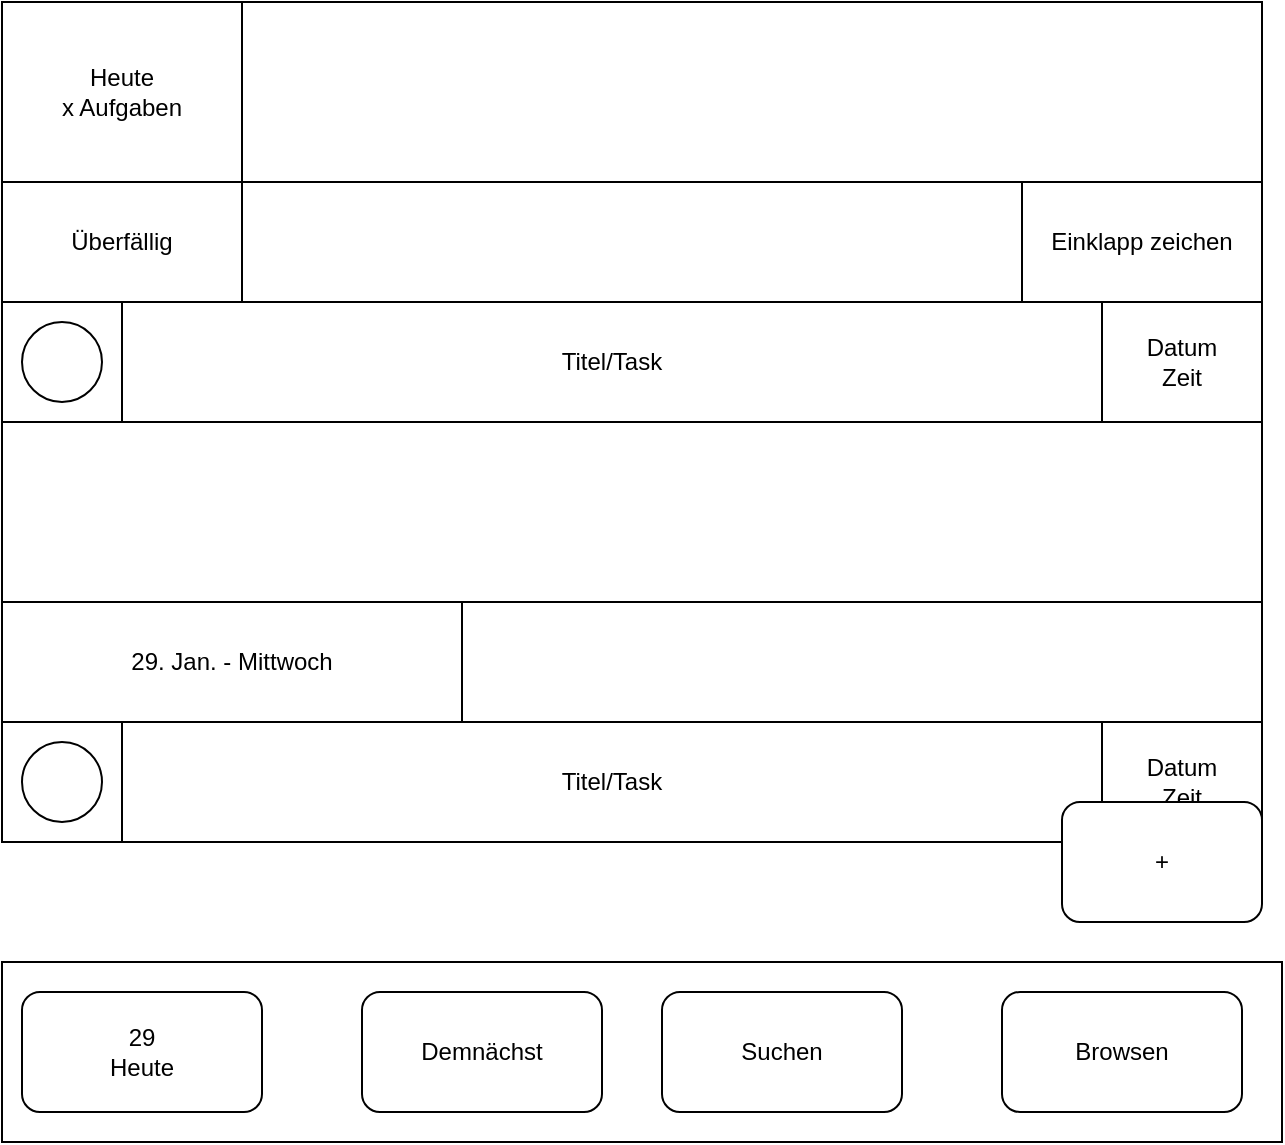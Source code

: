<mxfile version="26.0.4">
  <diagram name="Seite-1" id="vembz-k1M_uIDPdcXSsB">
    <mxGraphModel dx="1216" dy="655" grid="1" gridSize="10" guides="1" tooltips="1" connect="1" arrows="1" fold="1" page="1" pageScale="1" pageWidth="1169" pageHeight="827" math="0" shadow="0">
      <root>
        <mxCell id="0" />
        <mxCell id="1" parent="0" />
        <mxCell id="sZ_4-mn3go4B8Lr2ESdX-1" value="" style="rounded=0;whiteSpace=wrap;html=1;" vertex="1" parent="1">
          <mxGeometry x="120" y="80" width="630" height="90" as="geometry" />
        </mxCell>
        <mxCell id="sZ_4-mn3go4B8Lr2ESdX-2" value="Heute&lt;br&gt;x Aufgaben" style="rounded=0;whiteSpace=wrap;html=1;" vertex="1" parent="1">
          <mxGeometry x="120" y="80" width="120" height="90" as="geometry" />
        </mxCell>
        <mxCell id="sZ_4-mn3go4B8Lr2ESdX-3" value="" style="rounded=0;whiteSpace=wrap;html=1;" vertex="1" parent="1">
          <mxGeometry x="120" y="170" width="630" height="60" as="geometry" />
        </mxCell>
        <mxCell id="sZ_4-mn3go4B8Lr2ESdX-4" value="Überfällig" style="rounded=0;whiteSpace=wrap;html=1;" vertex="1" parent="1">
          <mxGeometry x="120" y="170" width="120" height="60" as="geometry" />
        </mxCell>
        <mxCell id="sZ_4-mn3go4B8Lr2ESdX-5" value="Einklapp zeichen" style="rounded=0;whiteSpace=wrap;html=1;" vertex="1" parent="1">
          <mxGeometry x="630" y="170" width="120" height="60" as="geometry" />
        </mxCell>
        <mxCell id="sZ_4-mn3go4B8Lr2ESdX-7" value="" style="rounded=0;whiteSpace=wrap;html=1;" vertex="1" parent="1">
          <mxGeometry x="120" y="230" width="630" height="150" as="geometry" />
        </mxCell>
        <mxCell id="sZ_4-mn3go4B8Lr2ESdX-9" value="" style="rounded=0;whiteSpace=wrap;html=1;" vertex="1" parent="1">
          <mxGeometry x="120" y="230" width="630" height="60" as="geometry" />
        </mxCell>
        <mxCell id="sZ_4-mn3go4B8Lr2ESdX-10" value="" style="ellipse;whiteSpace=wrap;html=1;aspect=fixed;" vertex="1" parent="1">
          <mxGeometry x="130" y="240" width="40" height="40" as="geometry" />
        </mxCell>
        <mxCell id="sZ_4-mn3go4B8Lr2ESdX-13" value="Titel/Task" style="rounded=0;whiteSpace=wrap;html=1;" vertex="1" parent="1">
          <mxGeometry x="180" y="230" width="490" height="60" as="geometry" />
        </mxCell>
        <mxCell id="sZ_4-mn3go4B8Lr2ESdX-14" value="Datum&lt;br&gt;Zeit" style="rounded=0;whiteSpace=wrap;html=1;" vertex="1" parent="1">
          <mxGeometry x="670" y="230" width="80" height="60" as="geometry" />
        </mxCell>
        <mxCell id="sZ_4-mn3go4B8Lr2ESdX-15" value="" style="rounded=0;whiteSpace=wrap;html=1;" vertex="1" parent="1">
          <mxGeometry x="120" y="380" width="630" height="60" as="geometry" />
        </mxCell>
        <mxCell id="sZ_4-mn3go4B8Lr2ESdX-16" value="29. Jan. - Mittwoch" style="rounded=0;whiteSpace=wrap;html=1;" vertex="1" parent="1">
          <mxGeometry x="120" y="380" width="230" height="60" as="geometry" />
        </mxCell>
        <mxCell id="sZ_4-mn3go4B8Lr2ESdX-17" value="" style="rounded=0;whiteSpace=wrap;html=1;" vertex="1" parent="1">
          <mxGeometry x="120" y="440" width="630" height="60" as="geometry" />
        </mxCell>
        <mxCell id="sZ_4-mn3go4B8Lr2ESdX-18" value="" style="ellipse;whiteSpace=wrap;html=1;aspect=fixed;" vertex="1" parent="1">
          <mxGeometry x="130" y="450" width="40" height="40" as="geometry" />
        </mxCell>
        <mxCell id="sZ_4-mn3go4B8Lr2ESdX-19" value="Titel/Task" style="rounded=0;whiteSpace=wrap;html=1;" vertex="1" parent="1">
          <mxGeometry x="180" y="440" width="490" height="60" as="geometry" />
        </mxCell>
        <mxCell id="sZ_4-mn3go4B8Lr2ESdX-20" value="Datum&lt;br&gt;Zeit" style="rounded=0;whiteSpace=wrap;html=1;" vertex="1" parent="1">
          <mxGeometry x="670" y="440" width="80" height="60" as="geometry" />
        </mxCell>
        <mxCell id="sZ_4-mn3go4B8Lr2ESdX-21" value="" style="rounded=0;whiteSpace=wrap;html=1;" vertex="1" parent="1">
          <mxGeometry x="120" y="560" width="640" height="90" as="geometry" />
        </mxCell>
        <mxCell id="sZ_4-mn3go4B8Lr2ESdX-22" value="29&lt;br&gt;Heute" style="rounded=1;whiteSpace=wrap;html=1;" vertex="1" parent="1">
          <mxGeometry x="130" y="575" width="120" height="60" as="geometry" />
        </mxCell>
        <mxCell id="sZ_4-mn3go4B8Lr2ESdX-23" value="Demnächst" style="rounded=1;whiteSpace=wrap;html=1;" vertex="1" parent="1">
          <mxGeometry x="300" y="575" width="120" height="60" as="geometry" />
        </mxCell>
        <mxCell id="sZ_4-mn3go4B8Lr2ESdX-24" value="Suchen" style="rounded=1;whiteSpace=wrap;html=1;" vertex="1" parent="1">
          <mxGeometry x="450" y="575" width="120" height="60" as="geometry" />
        </mxCell>
        <mxCell id="sZ_4-mn3go4B8Lr2ESdX-25" value="Browsen" style="rounded=1;whiteSpace=wrap;html=1;" vertex="1" parent="1">
          <mxGeometry x="620" y="575" width="120" height="60" as="geometry" />
        </mxCell>
        <mxCell id="sZ_4-mn3go4B8Lr2ESdX-26" value="+" style="rounded=1;whiteSpace=wrap;html=1;" vertex="1" parent="1">
          <mxGeometry x="650" y="480" width="100" height="60" as="geometry" />
        </mxCell>
      </root>
    </mxGraphModel>
  </diagram>
</mxfile>

